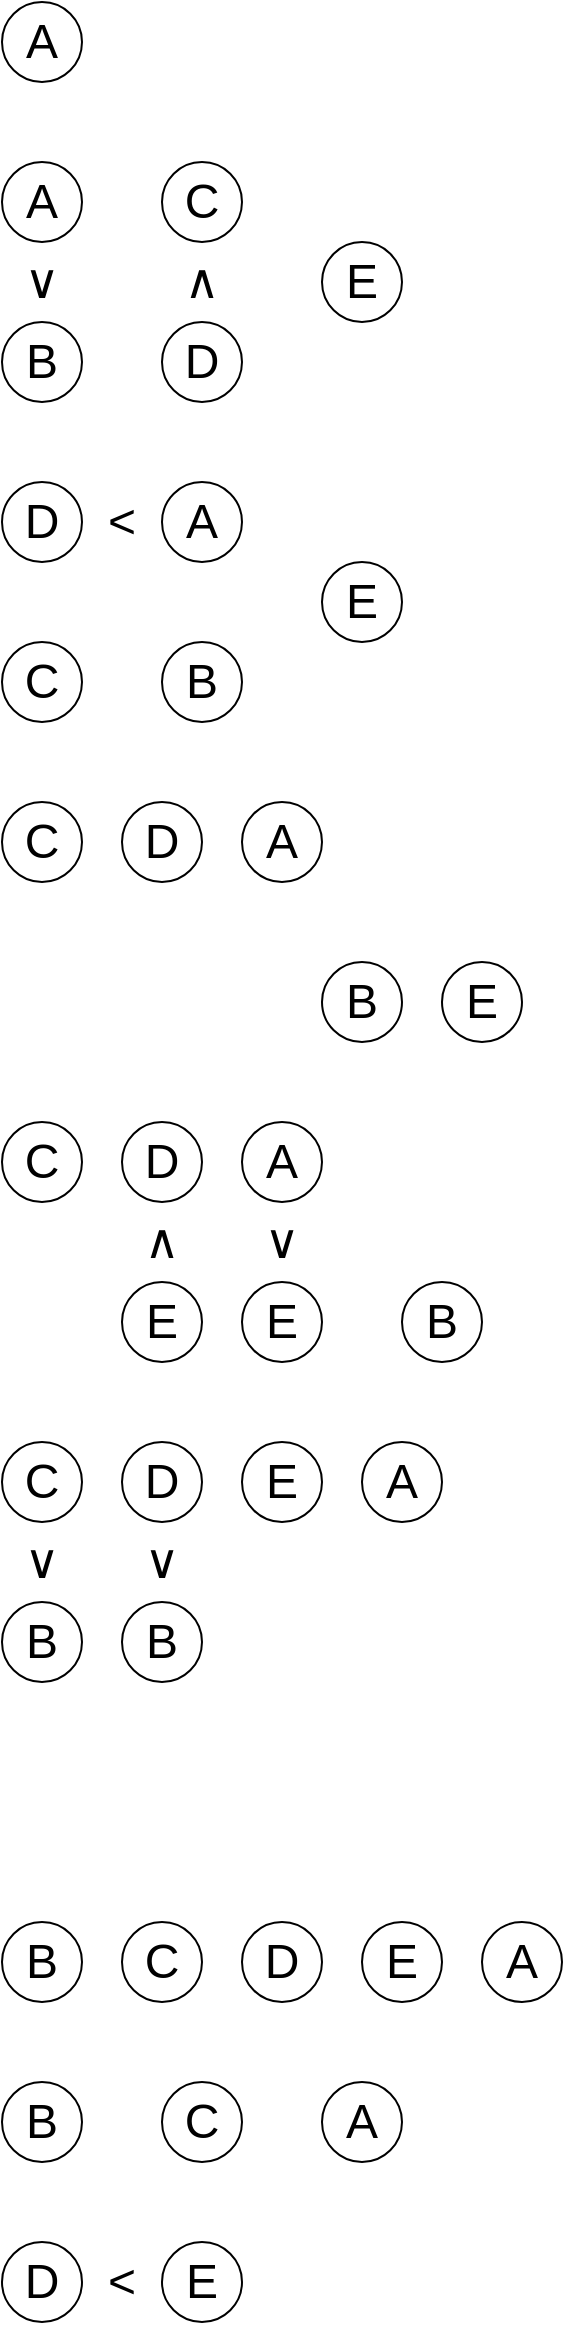 <mxfile version="20.6.1" type="device" pages="7"><diagram id="W3vPZ1QKyhlrUeMzuZci" name="ページ1"><mxGraphModel dx="1038" dy="641" grid="1" gridSize="10" guides="1" tooltips="1" connect="1" arrows="1" fold="1" page="1" pageScale="1" pageWidth="827" pageHeight="1169" math="0" shadow="0"><root><mxCell id="0"/><mxCell id="1" parent="0"/><mxCell id="LRlOwSrnj8clPtTrdHpU-26" value="&lt;font style=&quot;font-size: 24px;&quot;&gt;A&lt;/font&gt;" style="ellipse;whiteSpace=wrap;html=1;aspect=fixed;" parent="1" vertex="1"><mxGeometry x="80" y="120" width="40" height="40" as="geometry"/></mxCell><mxCell id="LRlOwSrnj8clPtTrdHpU-27" value="&lt;font style=&quot;font-size: 24px;&quot;&gt;B&lt;/font&gt;" style="ellipse;whiteSpace=wrap;html=1;aspect=fixed;" parent="1" vertex="1"><mxGeometry x="80" y="200" width="40" height="40" as="geometry"/></mxCell><mxCell id="0fCgnz0Sqm2VBpR27Vl1-8" value="&lt;font style=&quot;font-size: 24px;&quot;&gt;∨&lt;/font&gt;" style="rounded=0;whiteSpace=wrap;html=1;strokeColor=none;fillColor=none;" parent="1" vertex="1"><mxGeometry x="90" y="170" width="20" height="20" as="geometry"/></mxCell><mxCell id="0fCgnz0Sqm2VBpR27Vl1-35" value="&lt;font style=&quot;font-size: 24px;&quot;&gt;A&lt;/font&gt;" style="ellipse;whiteSpace=wrap;html=1;aspect=fixed;" parent="1" vertex="1"><mxGeometry x="320" y="1000" width="40" height="40" as="geometry"/></mxCell><mxCell id="0fCgnz0Sqm2VBpR27Vl1-36" value="&lt;font style=&quot;font-size: 24px;&quot;&gt;B&lt;/font&gt;" style="ellipse;whiteSpace=wrap;html=1;aspect=fixed;" parent="1" vertex="1"><mxGeometry x="80" y="1000" width="40" height="40" as="geometry"/></mxCell><mxCell id="0fCgnz0Sqm2VBpR27Vl1-37" value="&lt;font style=&quot;font-size: 24px;&quot;&gt;C&lt;/font&gt;" style="ellipse;whiteSpace=wrap;html=1;aspect=fixed;" parent="1" vertex="1"><mxGeometry x="140" y="1000" width="40" height="40" as="geometry"/></mxCell><mxCell id="0fCgnz0Sqm2VBpR27Vl1-38" value="&lt;font style=&quot;font-size: 24px;&quot;&gt;D&lt;/font&gt;" style="ellipse;whiteSpace=wrap;html=1;aspect=fixed;" parent="1" vertex="1"><mxGeometry x="200" y="1000" width="40" height="40" as="geometry"/></mxCell><mxCell id="0fCgnz0Sqm2VBpR27Vl1-39" value="&lt;font style=&quot;font-size: 24px;&quot;&gt;E&lt;/font&gt;" style="ellipse;whiteSpace=wrap;html=1;aspect=fixed;" parent="1" vertex="1"><mxGeometry x="260" y="1000" width="40" height="40" as="geometry"/></mxCell><mxCell id="0fCgnz0Sqm2VBpR27Vl1-40" value="&lt;font style=&quot;font-size: 24px;&quot;&gt;A&lt;/font&gt;" style="ellipse;whiteSpace=wrap;html=1;aspect=fixed;" parent="1" vertex="1"><mxGeometry x="80" y="40" width="40" height="40" as="geometry"/></mxCell><mxCell id="Qu56voTeq_wrb4x0Cv-Z-1" value="&lt;font style=&quot;font-size: 24px;&quot;&gt;A&lt;/font&gt;" style="ellipse;whiteSpace=wrap;html=1;aspect=fixed;" parent="1" vertex="1"><mxGeometry x="240" y="1080" width="40" height="40" as="geometry"/></mxCell><mxCell id="Qu56voTeq_wrb4x0Cv-Z-2" value="&lt;font style=&quot;font-size: 24px;&quot;&gt;B&lt;/font&gt;" style="ellipse;whiteSpace=wrap;html=1;aspect=fixed;" parent="1" vertex="1"><mxGeometry x="80" y="1080" width="40" height="40" as="geometry"/></mxCell><mxCell id="Qu56voTeq_wrb4x0Cv-Z-3" value="&lt;font style=&quot;font-size: 24px;&quot;&gt;C&lt;/font&gt;" style="ellipse;whiteSpace=wrap;html=1;aspect=fixed;" parent="1" vertex="1"><mxGeometry x="160" y="1080" width="40" height="40" as="geometry"/></mxCell><mxCell id="Qu56voTeq_wrb4x0Cv-Z-8" value="&lt;font style=&quot;font-size: 24px;&quot;&gt;D&lt;/font&gt;" style="ellipse;whiteSpace=wrap;html=1;aspect=fixed;" parent="1" vertex="1"><mxGeometry x="80" y="1160" width="40" height="40" as="geometry"/></mxCell><mxCell id="Qu56voTeq_wrb4x0Cv-Z-9" value="&lt;font style=&quot;font-size: 24px;&quot;&gt;E&lt;/font&gt;" style="ellipse;whiteSpace=wrap;html=1;aspect=fixed;" parent="1" vertex="1"><mxGeometry x="160" y="1160" width="40" height="40" as="geometry"/></mxCell><mxCell id="Qu56voTeq_wrb4x0Cv-Z-10" value="&lt;font style=&quot;font-size: 24px;&quot;&gt;&amp;lt;&lt;/font&gt;" style="rounded=0;whiteSpace=wrap;html=1;strokeColor=none;fillColor=none;" parent="1" vertex="1"><mxGeometry x="130" y="1170" width="20" height="20" as="geometry"/></mxCell><mxCell id="61e5JHs102git4ASV0_K-1" value="&lt;font style=&quot;font-size: 24px;&quot;&gt;C&lt;/font&gt;" style="ellipse;whiteSpace=wrap;html=1;aspect=fixed;" vertex="1" parent="1"><mxGeometry x="160" y="120" width="40" height="40" as="geometry"/></mxCell><mxCell id="61e5JHs102git4ASV0_K-2" value="&lt;font style=&quot;font-size: 24px;&quot;&gt;D&lt;/font&gt;" style="ellipse;whiteSpace=wrap;html=1;aspect=fixed;" vertex="1" parent="1"><mxGeometry x="160" y="200" width="40" height="40" as="geometry"/></mxCell><mxCell id="61e5JHs102git4ASV0_K-6" value="&lt;font style=&quot;font-size: 24px;&quot;&gt;∧&lt;/font&gt;" style="rounded=0;whiteSpace=wrap;html=1;strokeColor=none;fillColor=none;" vertex="1" parent="1"><mxGeometry x="170" y="170" width="20" height="20" as="geometry"/></mxCell><mxCell id="61e5JHs102git4ASV0_K-7" value="&lt;font style=&quot;font-size: 24px;&quot;&gt;C&lt;/font&gt;" style="ellipse;whiteSpace=wrap;html=1;aspect=fixed;" vertex="1" parent="1"><mxGeometry x="80" y="360" width="40" height="40" as="geometry"/></mxCell><mxCell id="61e5JHs102git4ASV0_K-8" value="&lt;font style=&quot;font-size: 24px;&quot;&gt;D&lt;/font&gt;" style="ellipse;whiteSpace=wrap;html=1;aspect=fixed;" vertex="1" parent="1"><mxGeometry x="80" y="280" width="40" height="40" as="geometry"/></mxCell><mxCell id="61e5JHs102git4ASV0_K-9" value="&lt;font style=&quot;font-size: 24px;&quot;&gt;&amp;lt;&lt;/font&gt;" style="rounded=0;whiteSpace=wrap;html=1;strokeColor=none;fillColor=none;" vertex="1" parent="1"><mxGeometry x="130" y="290" width="20" height="20" as="geometry"/></mxCell><mxCell id="61e5JHs102git4ASV0_K-10" value="&lt;font style=&quot;font-size: 24px;&quot;&gt;A&lt;/font&gt;" style="ellipse;whiteSpace=wrap;html=1;aspect=fixed;" vertex="1" parent="1"><mxGeometry x="160" y="280" width="40" height="40" as="geometry"/></mxCell><mxCell id="61e5JHs102git4ASV0_K-11" value="&lt;font style=&quot;font-size: 24px;&quot;&gt;B&lt;/font&gt;" style="ellipse;whiteSpace=wrap;html=1;aspect=fixed;" vertex="1" parent="1"><mxGeometry x="160" y="360" width="40" height="40" as="geometry"/></mxCell><mxCell id="61e5JHs102git4ASV0_K-13" value="&lt;font style=&quot;font-size: 24px;&quot;&gt;E&lt;/font&gt;" style="ellipse;whiteSpace=wrap;html=1;aspect=fixed;" vertex="1" parent="1"><mxGeometry x="240" y="160" width="40" height="40" as="geometry"/></mxCell><mxCell id="61e5JHs102git4ASV0_K-14" value="&lt;font style=&quot;font-size: 24px;&quot;&gt;E&lt;/font&gt;" style="ellipse;whiteSpace=wrap;html=1;aspect=fixed;" vertex="1" parent="1"><mxGeometry x="240" y="320" width="40" height="40" as="geometry"/></mxCell><mxCell id="61e5JHs102git4ASV0_K-15" value="&lt;font style=&quot;font-size: 24px;&quot;&gt;C&lt;/font&gt;" style="ellipse;whiteSpace=wrap;html=1;aspect=fixed;" vertex="1" parent="1"><mxGeometry x="80" y="440" width="40" height="40" as="geometry"/></mxCell><mxCell id="61e5JHs102git4ASV0_K-16" value="&lt;font style=&quot;font-size: 24px;&quot;&gt;D&lt;/font&gt;" style="ellipse;whiteSpace=wrap;html=1;aspect=fixed;" vertex="1" parent="1"><mxGeometry x="140" y="440" width="40" height="40" as="geometry"/></mxCell><mxCell id="61e5JHs102git4ASV0_K-18" value="&lt;font style=&quot;font-size: 24px;&quot;&gt;A&lt;/font&gt;" style="ellipse;whiteSpace=wrap;html=1;aspect=fixed;" vertex="1" parent="1"><mxGeometry x="200" y="440" width="40" height="40" as="geometry"/></mxCell><mxCell id="61e5JHs102git4ASV0_K-19" value="&lt;font style=&quot;font-size: 24px;&quot;&gt;B&lt;/font&gt;" style="ellipse;whiteSpace=wrap;html=1;aspect=fixed;" vertex="1" parent="1"><mxGeometry x="240" y="520" width="40" height="40" as="geometry"/></mxCell><mxCell id="61e5JHs102git4ASV0_K-20" value="&lt;font style=&quot;font-size: 24px;&quot;&gt;E&lt;/font&gt;" style="ellipse;whiteSpace=wrap;html=1;aspect=fixed;" vertex="1" parent="1"><mxGeometry x="300" y="520" width="40" height="40" as="geometry"/></mxCell><mxCell id="61e5JHs102git4ASV0_K-21" value="&lt;font style=&quot;font-size: 24px;&quot;&gt;C&lt;/font&gt;" style="ellipse;whiteSpace=wrap;html=1;aspect=fixed;" vertex="1" parent="1"><mxGeometry x="80" y="600" width="40" height="40" as="geometry"/></mxCell><mxCell id="61e5JHs102git4ASV0_K-22" value="&lt;font style=&quot;font-size: 24px;&quot;&gt;D&lt;/font&gt;" style="ellipse;whiteSpace=wrap;html=1;aspect=fixed;" vertex="1" parent="1"><mxGeometry x="140" y="600" width="40" height="40" as="geometry"/></mxCell><mxCell id="61e5JHs102git4ASV0_K-23" value="&lt;font style=&quot;font-size: 24px;&quot;&gt;A&lt;/font&gt;" style="ellipse;whiteSpace=wrap;html=1;aspect=fixed;" vertex="1" parent="1"><mxGeometry x="200" y="600" width="40" height="40" as="geometry"/></mxCell><mxCell id="61e5JHs102git4ASV0_K-24" value="&lt;font style=&quot;font-size: 24px;&quot;&gt;B&lt;/font&gt;" style="ellipse;whiteSpace=wrap;html=1;aspect=fixed;" vertex="1" parent="1"><mxGeometry x="280" y="680" width="40" height="40" as="geometry"/></mxCell><mxCell id="61e5JHs102git4ASV0_K-25" value="&lt;font style=&quot;font-size: 24px;&quot;&gt;E&lt;/font&gt;" style="ellipse;whiteSpace=wrap;html=1;aspect=fixed;" vertex="1" parent="1"><mxGeometry x="140" y="680" width="40" height="40" as="geometry"/></mxCell><mxCell id="61e5JHs102git4ASV0_K-26" value="&lt;font style=&quot;font-size: 24px;&quot;&gt;E&lt;/font&gt;" style="ellipse;whiteSpace=wrap;html=1;aspect=fixed;" vertex="1" parent="1"><mxGeometry x="200" y="680" width="40" height="40" as="geometry"/></mxCell><mxCell id="61e5JHs102git4ASV0_K-27" value="&lt;font style=&quot;font-size: 24px;&quot;&gt;∨&lt;/font&gt;" style="rounded=0;whiteSpace=wrap;html=1;strokeColor=none;fillColor=none;" vertex="1" parent="1"><mxGeometry x="210" y="650" width="20" height="20" as="geometry"/></mxCell><mxCell id="61e5JHs102git4ASV0_K-28" value="&lt;font style=&quot;font-size: 24px;&quot;&gt;∧&lt;/font&gt;" style="rounded=0;whiteSpace=wrap;html=1;strokeColor=none;fillColor=none;" vertex="1" parent="1"><mxGeometry x="150" y="650" width="20" height="20" as="geometry"/></mxCell><mxCell id="61e5JHs102git4ASV0_K-29" value="&lt;font style=&quot;font-size: 24px;&quot;&gt;C&lt;/font&gt;" style="ellipse;whiteSpace=wrap;html=1;aspect=fixed;" vertex="1" parent="1"><mxGeometry x="80" y="760" width="40" height="40" as="geometry"/></mxCell><mxCell id="61e5JHs102git4ASV0_K-30" value="&lt;font style=&quot;font-size: 24px;&quot;&gt;D&lt;/font&gt;" style="ellipse;whiteSpace=wrap;html=1;aspect=fixed;" vertex="1" parent="1"><mxGeometry x="140" y="760" width="40" height="40" as="geometry"/></mxCell><mxCell id="61e5JHs102git4ASV0_K-31" value="&lt;font style=&quot;font-size: 24px;&quot;&gt;A&lt;/font&gt;" style="ellipse;whiteSpace=wrap;html=1;aspect=fixed;" vertex="1" parent="1"><mxGeometry x="260" y="760" width="40" height="40" as="geometry"/></mxCell><mxCell id="61e5JHs102git4ASV0_K-32" value="&lt;font style=&quot;font-size: 24px;&quot;&gt;B&lt;/font&gt;" style="ellipse;whiteSpace=wrap;html=1;aspect=fixed;" vertex="1" parent="1"><mxGeometry x="140" y="840" width="40" height="40" as="geometry"/></mxCell><mxCell id="61e5JHs102git4ASV0_K-34" value="&lt;font style=&quot;font-size: 24px;&quot;&gt;E&lt;/font&gt;" style="ellipse;whiteSpace=wrap;html=1;aspect=fixed;" vertex="1" parent="1"><mxGeometry x="200" y="760" width="40" height="40" as="geometry"/></mxCell><mxCell id="61e5JHs102git4ASV0_K-35" value="&lt;font style=&quot;font-size: 24px;&quot;&gt;∨&lt;/font&gt;" style="rounded=0;whiteSpace=wrap;html=1;strokeColor=none;fillColor=none;" vertex="1" parent="1"><mxGeometry x="150" y="810" width="20" height="20" as="geometry"/></mxCell><mxCell id="61e5JHs102git4ASV0_K-37" value="&lt;font style=&quot;font-size: 24px;&quot;&gt;B&lt;/font&gt;" style="ellipse;whiteSpace=wrap;html=1;aspect=fixed;" vertex="1" parent="1"><mxGeometry x="80" y="840" width="40" height="40" as="geometry"/></mxCell><mxCell id="61e5JHs102git4ASV0_K-38" value="&lt;font style=&quot;font-size: 24px;&quot;&gt;∨&lt;/font&gt;" style="rounded=0;whiteSpace=wrap;html=1;strokeColor=none;fillColor=none;" vertex="1" parent="1"><mxGeometry x="90" y="810" width="20" height="20" as="geometry"/></mxCell></root></mxGraphModel></diagram><diagram id="ZEtnkQHcUa6FS3Fl_1IL" name="ページ2"><mxGraphModel dx="1038" dy="641" grid="1" gridSize="10" guides="1" tooltips="1" connect="1" arrows="1" fold="1" page="1" pageScale="1" pageWidth="827" pageHeight="1169" math="0" shadow="0"><root><mxCell id="0"/><mxCell id="1" parent="0"/><mxCell id="ZlWOVJY44PV_psDFLlTU-1" value="" style="rounded=0;whiteSpace=wrap;html=1;fontSize=24;fillColor=default;strokeColor=none;" parent="1" vertex="1"><mxGeometry width="360" height="240" as="geometry"/></mxCell><mxCell id="X42m7epRTJxtWxBMVXxG-1" value="&lt;font style=&quot;font-size: 24px;&quot;&gt;A&lt;/font&gt;" style="ellipse;whiteSpace=wrap;html=1;aspect=fixed;" vertex="1" parent="1"><mxGeometry x="80" y="60" width="40" height="40" as="geometry"/></mxCell><mxCell id="X42m7epRTJxtWxBMVXxG-2" value="&lt;font style=&quot;font-size: 24px;&quot;&gt;B&lt;/font&gt;" style="ellipse;whiteSpace=wrap;html=1;aspect=fixed;" vertex="1" parent="1"><mxGeometry x="80" y="140" width="40" height="40" as="geometry"/></mxCell><mxCell id="X42m7epRTJxtWxBMVXxG-3" value="&lt;font style=&quot;font-size: 24px;&quot;&gt;∨&lt;/font&gt;" style="rounded=0;whiteSpace=wrap;html=1;strokeColor=none;fillColor=none;" vertex="1" parent="1"><mxGeometry x="90" y="110" width="20" height="20" as="geometry"/></mxCell><mxCell id="X42m7epRTJxtWxBMVXxG-4" value="&lt;font style=&quot;font-size: 24px;&quot;&gt;C&lt;/font&gt;" style="ellipse;whiteSpace=wrap;html=1;aspect=fixed;" vertex="1" parent="1"><mxGeometry x="160" y="60" width="40" height="40" as="geometry"/></mxCell><mxCell id="X42m7epRTJxtWxBMVXxG-5" value="&lt;font style=&quot;font-size: 24px;&quot;&gt;D&lt;/font&gt;" style="ellipse;whiteSpace=wrap;html=1;aspect=fixed;" vertex="1" parent="1"><mxGeometry x="160" y="140" width="40" height="40" as="geometry"/></mxCell><mxCell id="X42m7epRTJxtWxBMVXxG-6" value="&lt;font style=&quot;font-size: 24px;&quot;&gt;∧&lt;/font&gt;" style="rounded=0;whiteSpace=wrap;html=1;strokeColor=none;fillColor=none;" vertex="1" parent="1"><mxGeometry x="170" y="110" width="20" height="20" as="geometry"/></mxCell><mxCell id="X42m7epRTJxtWxBMVXxG-7" value="&lt;font style=&quot;font-size: 24px;&quot;&gt;E&lt;/font&gt;" style="ellipse;whiteSpace=wrap;html=1;aspect=fixed;" vertex="1" parent="1"><mxGeometry x="240" y="100" width="40" height="40" as="geometry"/></mxCell></root></mxGraphModel></diagram><diagram id="SujjBIzfo2KJWDr4B0-y" name="ページ3"><mxGraphModel dx="1038" dy="641" grid="1" gridSize="10" guides="1" tooltips="1" connect="1" arrows="1" fold="1" page="1" pageScale="1" pageWidth="827" pageHeight="1169" math="0" shadow="0"><root><mxCell id="0"/><mxCell id="1" parent="0"/><mxCell id="kDyegiv_bh93qltQAFGR-1" value="" style="rounded=0;whiteSpace=wrap;html=1;fontSize=24;fillColor=default;strokeColor=none;" parent="1" vertex="1"><mxGeometry width="360" height="240" as="geometry"/></mxCell><mxCell id="Jwep6pr2kWups8UVJxCo-1" value="&lt;font style=&quot;font-size: 24px;&quot;&gt;C&lt;/font&gt;" style="ellipse;whiteSpace=wrap;html=1;aspect=fixed;" vertex="1" parent="1"><mxGeometry x="80" y="140" width="40" height="40" as="geometry"/></mxCell><mxCell id="Jwep6pr2kWups8UVJxCo-2" value="&lt;font style=&quot;font-size: 24px;&quot;&gt;D&lt;/font&gt;" style="ellipse;whiteSpace=wrap;html=1;aspect=fixed;" vertex="1" parent="1"><mxGeometry x="80" y="60" width="40" height="40" as="geometry"/></mxCell><mxCell id="Jwep6pr2kWups8UVJxCo-3" value="&lt;font style=&quot;font-size: 24px;&quot;&gt;&amp;lt;&lt;/font&gt;" style="rounded=0;whiteSpace=wrap;html=1;strokeColor=none;fillColor=none;" vertex="1" parent="1"><mxGeometry x="130" y="70" width="20" height="20" as="geometry"/></mxCell><mxCell id="Jwep6pr2kWups8UVJxCo-4" value="&lt;font style=&quot;font-size: 24px;&quot;&gt;A&lt;/font&gt;" style="ellipse;whiteSpace=wrap;html=1;aspect=fixed;" vertex="1" parent="1"><mxGeometry x="160" y="60" width="40" height="40" as="geometry"/></mxCell><mxCell id="Jwep6pr2kWups8UVJxCo-5" value="&lt;font style=&quot;font-size: 24px;&quot;&gt;B&lt;/font&gt;" style="ellipse;whiteSpace=wrap;html=1;aspect=fixed;" vertex="1" parent="1"><mxGeometry x="160" y="140" width="40" height="40" as="geometry"/></mxCell><mxCell id="Jwep6pr2kWups8UVJxCo-6" value="&lt;font style=&quot;font-size: 24px;&quot;&gt;E&lt;/font&gt;" style="ellipse;whiteSpace=wrap;html=1;aspect=fixed;" vertex="1" parent="1"><mxGeometry x="240" y="100" width="40" height="40" as="geometry"/></mxCell></root></mxGraphModel></diagram><diagram id="O6Am2Ngkw_62y-mRN1t8" name="ページ4"><mxGraphModel dx="1038" dy="641" grid="1" gridSize="10" guides="1" tooltips="1" connect="1" arrows="1" fold="1" page="1" pageScale="1" pageWidth="827" pageHeight="1169" math="0" shadow="0"><root><mxCell id="0"/><mxCell id="1" parent="0"/><mxCell id="2RYymB_r_I6_rV-cOFt8-1" value="" style="rounded=0;whiteSpace=wrap;html=1;fontSize=24;fillColor=default;strokeColor=none;" parent="1" vertex="1"><mxGeometry width="360" height="240" as="geometry"/></mxCell><mxCell id="IpvZv7p4uf962wfSz0fT-1" value="&lt;font style=&quot;font-size: 24px;&quot;&gt;C&lt;/font&gt;" style="ellipse;whiteSpace=wrap;html=1;aspect=fixed;" vertex="1" parent="1"><mxGeometry x="50" y="60" width="40" height="40" as="geometry"/></mxCell><mxCell id="IpvZv7p4uf962wfSz0fT-2" value="&lt;font style=&quot;font-size: 24px;&quot;&gt;D&lt;/font&gt;" style="ellipse;whiteSpace=wrap;html=1;aspect=fixed;" vertex="1" parent="1"><mxGeometry x="110" y="60" width="40" height="40" as="geometry"/></mxCell><mxCell id="IpvZv7p4uf962wfSz0fT-3" value="&lt;font style=&quot;font-size: 24px;&quot;&gt;A&lt;/font&gt;" style="ellipse;whiteSpace=wrap;html=1;aspect=fixed;" vertex="1" parent="1"><mxGeometry x="170" y="60" width="40" height="40" as="geometry"/></mxCell><mxCell id="IpvZv7p4uf962wfSz0fT-4" value="&lt;font style=&quot;font-size: 24px;&quot;&gt;B&lt;/font&gt;" style="ellipse;whiteSpace=wrap;html=1;aspect=fixed;" vertex="1" parent="1"><mxGeometry x="210" y="140" width="40" height="40" as="geometry"/></mxCell><mxCell id="IpvZv7p4uf962wfSz0fT-5" value="&lt;font style=&quot;font-size: 24px;&quot;&gt;E&lt;/font&gt;" style="ellipse;whiteSpace=wrap;html=1;aspect=fixed;" vertex="1" parent="1"><mxGeometry x="270" y="140" width="40" height="40" as="geometry"/></mxCell></root></mxGraphModel></diagram><diagram id="1Xz8eGd4d7mvvFyYbULV" name="ページ5"><mxGraphModel dx="1038" dy="641" grid="1" gridSize="10" guides="1" tooltips="1" connect="1" arrows="1" fold="1" page="1" pageScale="1" pageWidth="827" pageHeight="1169" math="0" shadow="0"><root><mxCell id="0"/><mxCell id="1" parent="0"/><mxCell id="puZPrSFaaJwtF7udhAfZ-1" value="" style="rounded=0;whiteSpace=wrap;html=1;fontSize=24;fillColor=default;strokeColor=none;" parent="1" vertex="1"><mxGeometry width="360" height="240" as="geometry"/></mxCell><mxCell id="tllRThB-zhxBvaZzBBMt-1" value="&lt;font style=&quot;font-size: 24px;&quot;&gt;C&lt;/font&gt;" style="ellipse;whiteSpace=wrap;html=1;aspect=fixed;" vertex="1" parent="1"><mxGeometry x="60" y="60" width="40" height="40" as="geometry"/></mxCell><mxCell id="tllRThB-zhxBvaZzBBMt-2" value="&lt;font style=&quot;font-size: 24px;&quot;&gt;D&lt;/font&gt;" style="ellipse;whiteSpace=wrap;html=1;aspect=fixed;" vertex="1" parent="1"><mxGeometry x="120" y="60" width="40" height="40" as="geometry"/></mxCell><mxCell id="tllRThB-zhxBvaZzBBMt-3" value="&lt;font style=&quot;font-size: 24px;&quot;&gt;A&lt;/font&gt;" style="ellipse;whiteSpace=wrap;html=1;aspect=fixed;" vertex="1" parent="1"><mxGeometry x="180" y="60" width="40" height="40" as="geometry"/></mxCell><mxCell id="tllRThB-zhxBvaZzBBMt-4" value="&lt;font style=&quot;font-size: 24px;&quot;&gt;B&lt;/font&gt;" style="ellipse;whiteSpace=wrap;html=1;aspect=fixed;" vertex="1" parent="1"><mxGeometry x="260" y="140" width="40" height="40" as="geometry"/></mxCell><mxCell id="tllRThB-zhxBvaZzBBMt-5" value="&lt;font style=&quot;font-size: 24px;&quot;&gt;E&lt;/font&gt;" style="ellipse;whiteSpace=wrap;html=1;aspect=fixed;" vertex="1" parent="1"><mxGeometry x="120" y="140" width="40" height="40" as="geometry"/></mxCell><mxCell id="tllRThB-zhxBvaZzBBMt-6" value="&lt;font style=&quot;font-size: 24px;&quot;&gt;E&lt;/font&gt;" style="ellipse;whiteSpace=wrap;html=1;aspect=fixed;" vertex="1" parent="1"><mxGeometry x="180" y="140" width="40" height="40" as="geometry"/></mxCell><mxCell id="tllRThB-zhxBvaZzBBMt-7" value="&lt;font style=&quot;font-size: 24px;&quot;&gt;∨&lt;/font&gt;" style="rounded=0;whiteSpace=wrap;html=1;strokeColor=none;fillColor=none;" vertex="1" parent="1"><mxGeometry x="190" y="110" width="20" height="20" as="geometry"/></mxCell><mxCell id="tllRThB-zhxBvaZzBBMt-8" value="&lt;font style=&quot;font-size: 24px;&quot;&gt;∧&lt;/font&gt;" style="rounded=0;whiteSpace=wrap;html=1;strokeColor=none;fillColor=none;" vertex="1" parent="1"><mxGeometry x="130" y="110" width="20" height="20" as="geometry"/></mxCell></root></mxGraphModel></diagram><diagram id="qOajjmYj3ZVZU1zX097e" name="ページ6"><mxGraphModel dx="1038" dy="641" grid="1" gridSize="10" guides="1" tooltips="1" connect="1" arrows="1" fold="1" page="1" pageScale="1" pageWidth="827" pageHeight="1169" math="0" shadow="0"><root><mxCell id="0"/><mxCell id="1" parent="0"/><mxCell id="m2V8qUYbmJfqAINGqUNS-1" value="" style="rounded=0;whiteSpace=wrap;html=1;fontSize=24;fillColor=default;strokeColor=none;" parent="1" vertex="1"><mxGeometry width="360" height="240" as="geometry"/></mxCell><mxCell id="4EjEheydVdldyxUDgULC-1" value="&lt;font style=&quot;font-size: 24px;&quot;&gt;C&lt;/font&gt;" style="ellipse;whiteSpace=wrap;html=1;aspect=fixed;" vertex="1" parent="1"><mxGeometry x="70" y="60" width="40" height="40" as="geometry"/></mxCell><mxCell id="4EjEheydVdldyxUDgULC-2" value="&lt;font style=&quot;font-size: 24px;&quot;&gt;D&lt;/font&gt;" style="ellipse;whiteSpace=wrap;html=1;aspect=fixed;" vertex="1" parent="1"><mxGeometry x="130" y="60" width="40" height="40" as="geometry"/></mxCell><mxCell id="4EjEheydVdldyxUDgULC-3" value="&lt;font style=&quot;font-size: 24px;&quot;&gt;A&lt;/font&gt;" style="ellipse;whiteSpace=wrap;html=1;aspect=fixed;" vertex="1" parent="1"><mxGeometry x="250" y="60" width="40" height="40" as="geometry"/></mxCell><mxCell id="4EjEheydVdldyxUDgULC-4" value="&lt;font style=&quot;font-size: 24px;&quot;&gt;B&lt;/font&gt;" style="ellipse;whiteSpace=wrap;html=1;aspect=fixed;" vertex="1" parent="1"><mxGeometry x="130" y="140" width="40" height="40" as="geometry"/></mxCell><mxCell id="4EjEheydVdldyxUDgULC-5" value="&lt;font style=&quot;font-size: 24px;&quot;&gt;E&lt;/font&gt;" style="ellipse;whiteSpace=wrap;html=1;aspect=fixed;" vertex="1" parent="1"><mxGeometry x="190" y="60" width="40" height="40" as="geometry"/></mxCell><mxCell id="4EjEheydVdldyxUDgULC-6" value="&lt;font style=&quot;font-size: 24px;&quot;&gt;∨&lt;/font&gt;" style="rounded=0;whiteSpace=wrap;html=1;strokeColor=none;fillColor=none;" vertex="1" parent="1"><mxGeometry x="140" y="110" width="20" height="20" as="geometry"/></mxCell><mxCell id="4EjEheydVdldyxUDgULC-7" value="&lt;font style=&quot;font-size: 24px;&quot;&gt;B&lt;/font&gt;" style="ellipse;whiteSpace=wrap;html=1;aspect=fixed;" vertex="1" parent="1"><mxGeometry x="70" y="140" width="40" height="40" as="geometry"/></mxCell><mxCell id="4EjEheydVdldyxUDgULC-8" value="&lt;font style=&quot;font-size: 24px;&quot;&gt;∨&lt;/font&gt;" style="rounded=0;whiteSpace=wrap;html=1;strokeColor=none;fillColor=none;" vertex="1" parent="1"><mxGeometry x="80" y="110" width="20" height="20" as="geometry"/></mxCell></root></mxGraphModel></diagram><diagram id="xHaSi918z14m8NxCHkGP" name="ページ7"><mxGraphModel dx="1038" dy="641" grid="1" gridSize="10" guides="1" tooltips="1" connect="1" arrows="1" fold="1" page="1" pageScale="1" pageWidth="827" pageHeight="1169" math="0" shadow="0"><root><mxCell id="0"/><mxCell id="1" parent="0"/><mxCell id="uCKJ66RPHOqn_vi-RZbC-1" value="" style="rounded=0;whiteSpace=wrap;html=1;fontSize=24;fillColor=default;strokeColor=none;" parent="1" vertex="1"><mxGeometry width="360" height="240" as="geometry"/></mxCell><mxCell id="A585v5GbExl2s6ZEdJEl-1" value="&lt;font style=&quot;font-size: 24px;&quot;&gt;A&lt;/font&gt;" style="ellipse;whiteSpace=wrap;html=1;aspect=fixed;" vertex="1" parent="1"><mxGeometry x="280" y="100" width="40" height="40" as="geometry"/></mxCell><mxCell id="A585v5GbExl2s6ZEdJEl-2" value="&lt;font style=&quot;font-size: 24px;&quot;&gt;B&lt;/font&gt;" style="ellipse;whiteSpace=wrap;html=1;aspect=fixed;" vertex="1" parent="1"><mxGeometry x="40" y="100" width="40" height="40" as="geometry"/></mxCell><mxCell id="A585v5GbExl2s6ZEdJEl-3" value="&lt;font style=&quot;font-size: 24px;&quot;&gt;C&lt;/font&gt;" style="ellipse;whiteSpace=wrap;html=1;aspect=fixed;" vertex="1" parent="1"><mxGeometry x="100" y="100" width="40" height="40" as="geometry"/></mxCell><mxCell id="A585v5GbExl2s6ZEdJEl-4" value="&lt;font style=&quot;font-size: 24px;&quot;&gt;D&lt;/font&gt;" style="ellipse;whiteSpace=wrap;html=1;aspect=fixed;" vertex="1" parent="1"><mxGeometry x="160" y="100" width="40" height="40" as="geometry"/></mxCell><mxCell id="A585v5GbExl2s6ZEdJEl-5" value="&lt;font style=&quot;font-size: 24px;&quot;&gt;E&lt;/font&gt;" style="ellipse;whiteSpace=wrap;html=1;aspect=fixed;" vertex="1" parent="1"><mxGeometry x="220" y="100" width="40" height="40" as="geometry"/></mxCell></root></mxGraphModel></diagram></mxfile>